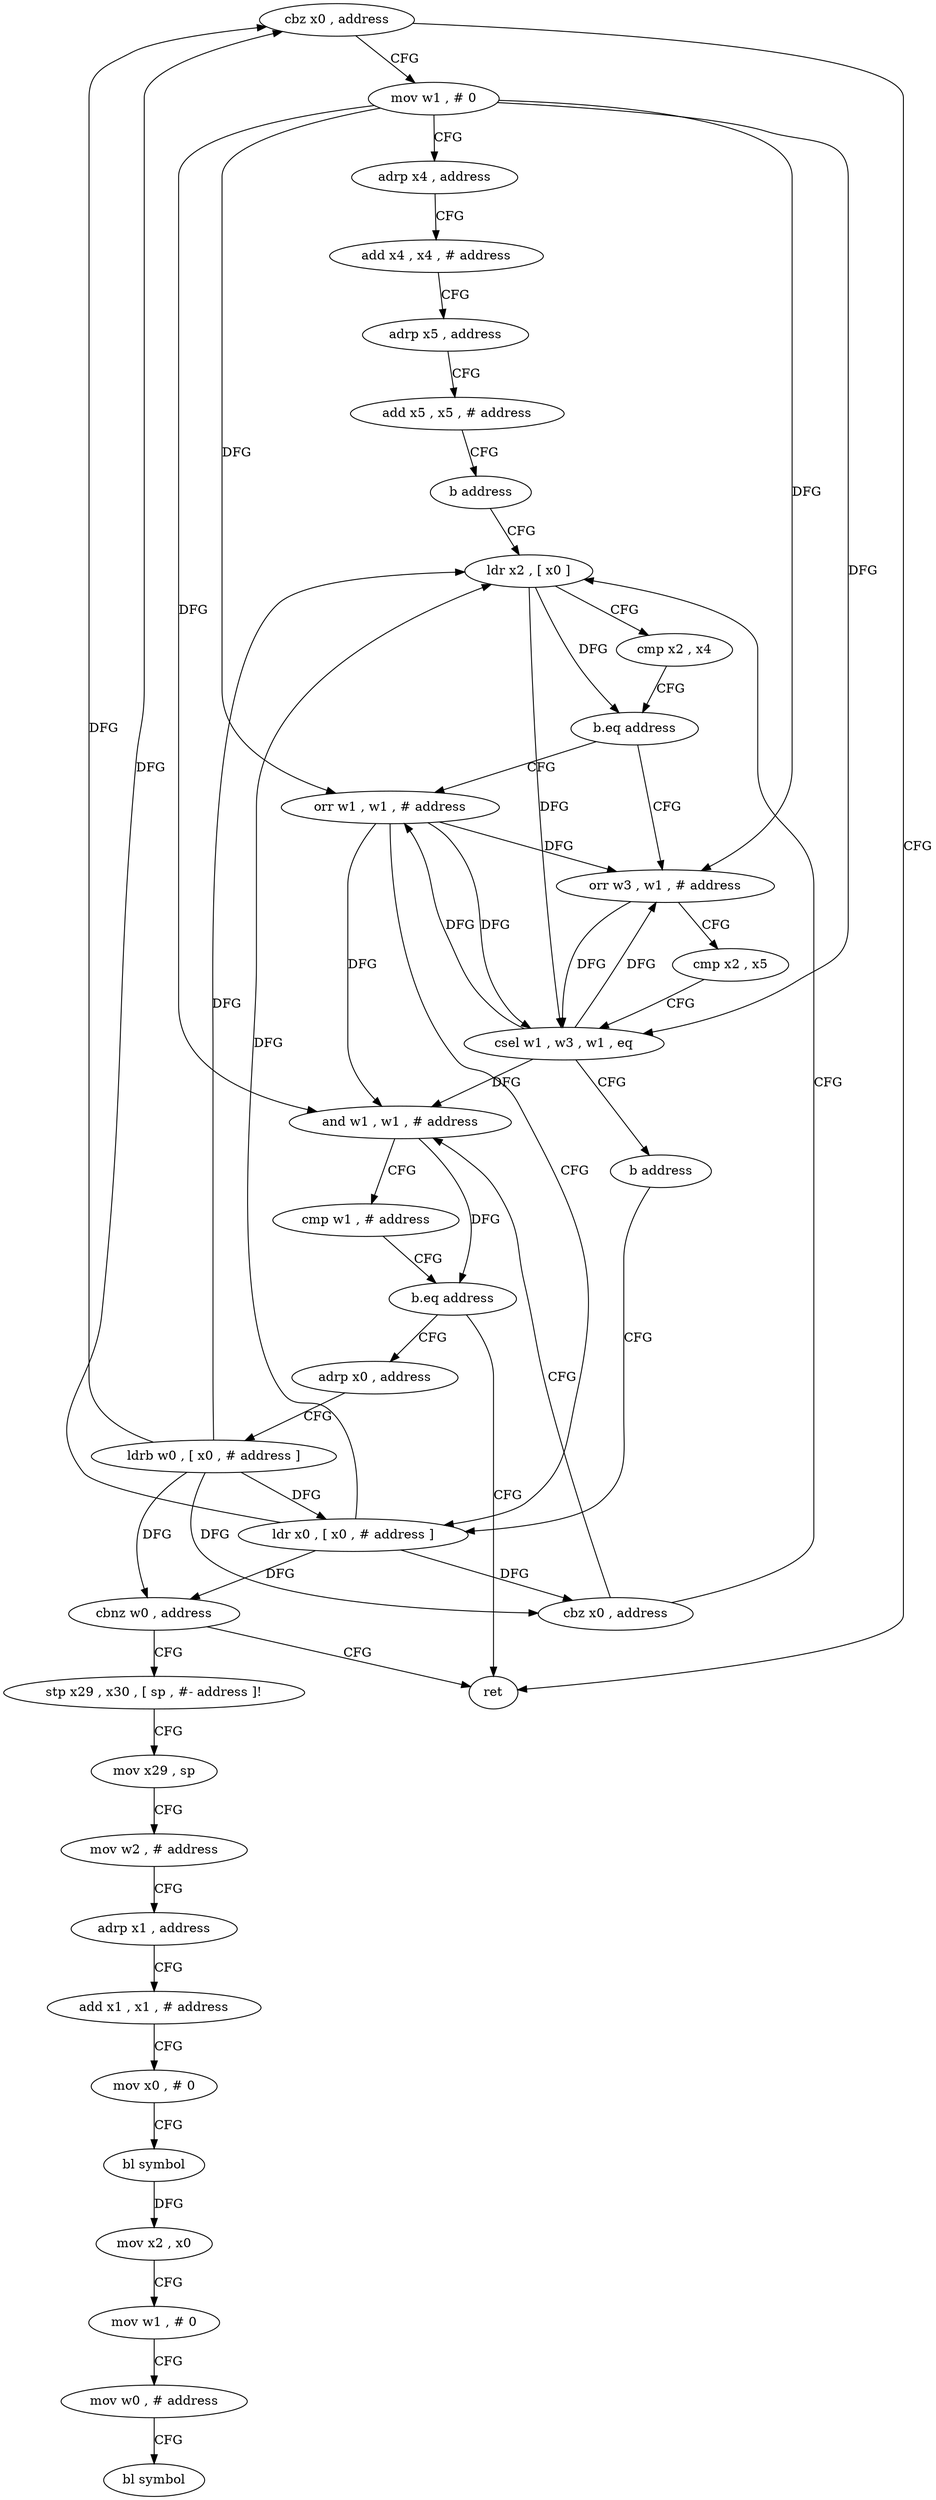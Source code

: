 digraph "func" {
"4258324" [label = "cbz x0 , address" ]
"4258404" [label = "ret" ]
"4258328" [label = "mov w1 , # 0" ]
"4258332" [label = "adrp x4 , address" ]
"4258336" [label = "add x4 , x4 , # address" ]
"4258340" [label = "adrp x5 , address" ]
"4258344" [label = "add x5 , x5 , # address" ]
"4258348" [label = "b address" ]
"4258364" [label = "ldr x2 , [ x0 ]" ]
"4258368" [label = "cmp x2 , x4" ]
"4258372" [label = "b.eq address" ]
"4258352" [label = "orr w1 , w1 , # address" ]
"4258376" [label = "orr w3 , w1 , # address" ]
"4258356" [label = "ldr x0 , [ x0 , # address ]" ]
"4258380" [label = "cmp x2 , x5" ]
"4258384" [label = "csel w1 , w3 , w1 , eq" ]
"4258388" [label = "b address" ]
"4258392" [label = "and w1 , w1 , # address" ]
"4258396" [label = "cmp w1 , # address" ]
"4258400" [label = "b.eq address" ]
"4258408" [label = "adrp x0 , address" ]
"4258360" [label = "cbz x0 , address" ]
"4258412" [label = "ldrb w0 , [ x0 , # address ]" ]
"4258416" [label = "cbnz w0 , address" ]
"4258420" [label = "stp x29 , x30 , [ sp , #- address ]!" ]
"4258424" [label = "mov x29 , sp" ]
"4258428" [label = "mov w2 , # address" ]
"4258432" [label = "adrp x1 , address" ]
"4258436" [label = "add x1 , x1 , # address" ]
"4258440" [label = "mov x0 , # 0" ]
"4258444" [label = "bl symbol" ]
"4258448" [label = "mov x2 , x0" ]
"4258452" [label = "mov w1 , # 0" ]
"4258456" [label = "mov w0 , # address" ]
"4258460" [label = "bl symbol" ]
"4258324" -> "4258404" [ label = "CFG" ]
"4258324" -> "4258328" [ label = "CFG" ]
"4258328" -> "4258332" [ label = "CFG" ]
"4258328" -> "4258352" [ label = "DFG" ]
"4258328" -> "4258376" [ label = "DFG" ]
"4258328" -> "4258384" [ label = "DFG" ]
"4258328" -> "4258392" [ label = "DFG" ]
"4258332" -> "4258336" [ label = "CFG" ]
"4258336" -> "4258340" [ label = "CFG" ]
"4258340" -> "4258344" [ label = "CFG" ]
"4258344" -> "4258348" [ label = "CFG" ]
"4258348" -> "4258364" [ label = "CFG" ]
"4258364" -> "4258368" [ label = "CFG" ]
"4258364" -> "4258372" [ label = "DFG" ]
"4258364" -> "4258384" [ label = "DFG" ]
"4258368" -> "4258372" [ label = "CFG" ]
"4258372" -> "4258352" [ label = "CFG" ]
"4258372" -> "4258376" [ label = "CFG" ]
"4258352" -> "4258356" [ label = "CFG" ]
"4258352" -> "4258376" [ label = "DFG" ]
"4258352" -> "4258384" [ label = "DFG" ]
"4258352" -> "4258392" [ label = "DFG" ]
"4258376" -> "4258380" [ label = "CFG" ]
"4258376" -> "4258384" [ label = "DFG" ]
"4258356" -> "4258360" [ label = "DFG" ]
"4258356" -> "4258324" [ label = "DFG" ]
"4258356" -> "4258364" [ label = "DFG" ]
"4258356" -> "4258416" [ label = "DFG" ]
"4258380" -> "4258384" [ label = "CFG" ]
"4258384" -> "4258388" [ label = "CFG" ]
"4258384" -> "4258352" [ label = "DFG" ]
"4258384" -> "4258376" [ label = "DFG" ]
"4258384" -> "4258392" [ label = "DFG" ]
"4258388" -> "4258356" [ label = "CFG" ]
"4258392" -> "4258396" [ label = "CFG" ]
"4258392" -> "4258400" [ label = "DFG" ]
"4258396" -> "4258400" [ label = "CFG" ]
"4258400" -> "4258408" [ label = "CFG" ]
"4258400" -> "4258404" [ label = "CFG" ]
"4258408" -> "4258412" [ label = "CFG" ]
"4258360" -> "4258392" [ label = "CFG" ]
"4258360" -> "4258364" [ label = "CFG" ]
"4258412" -> "4258416" [ label = "DFG" ]
"4258412" -> "4258324" [ label = "DFG" ]
"4258412" -> "4258364" [ label = "DFG" ]
"4258412" -> "4258356" [ label = "DFG" ]
"4258412" -> "4258360" [ label = "DFG" ]
"4258416" -> "4258404" [ label = "CFG" ]
"4258416" -> "4258420" [ label = "CFG" ]
"4258420" -> "4258424" [ label = "CFG" ]
"4258424" -> "4258428" [ label = "CFG" ]
"4258428" -> "4258432" [ label = "CFG" ]
"4258432" -> "4258436" [ label = "CFG" ]
"4258436" -> "4258440" [ label = "CFG" ]
"4258440" -> "4258444" [ label = "CFG" ]
"4258444" -> "4258448" [ label = "DFG" ]
"4258448" -> "4258452" [ label = "CFG" ]
"4258452" -> "4258456" [ label = "CFG" ]
"4258456" -> "4258460" [ label = "CFG" ]
}
